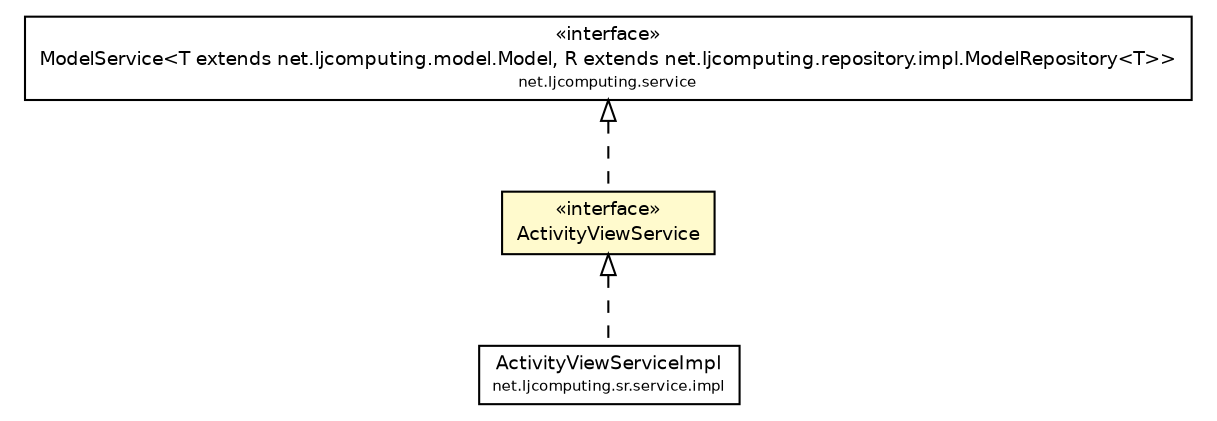 #!/usr/local/bin/dot
#
# Class diagram 
# Generated by UMLGraph version R5_6 (http://www.umlgraph.org/)
#

digraph G {
	edge [fontname="Helvetica",fontsize=10,labelfontname="Helvetica",labelfontsize=10];
	node [fontname="Helvetica",fontsize=10,shape=plaintext];
	nodesep=0.25;
	ranksep=0.5;
	// net.ljcomputing.sr.service.ActivityViewService
	c70 [label=<<table title="net.ljcomputing.sr.service.ActivityViewService" border="0" cellborder="1" cellspacing="0" cellpadding="2" port="p" bgcolor="lemonChiffon" href="./ActivityViewService.html">
		<tr><td><table border="0" cellspacing="0" cellpadding="1">
<tr><td align="center" balign="center"> &#171;interface&#187; </td></tr>
<tr><td align="center" balign="center"> ActivityViewService </td></tr>
		</table></td></tr>
		</table>>, URL="./ActivityViewService.html", fontname="Helvetica", fontcolor="black", fontsize=9.0];
	// net.ljcomputing.sr.service.impl.ActivityViewServiceImpl
	c75 [label=<<table title="net.ljcomputing.sr.service.impl.ActivityViewServiceImpl" border="0" cellborder="1" cellspacing="0" cellpadding="2" port="p" href="./impl/ActivityViewServiceImpl.html">
		<tr><td><table border="0" cellspacing="0" cellpadding="1">
<tr><td align="center" balign="center"> ActivityViewServiceImpl </td></tr>
<tr><td align="center" balign="center"><font point-size="7.0"> net.ljcomputing.sr.service.impl </font></td></tr>
		</table></td></tr>
		</table>>, URL="./impl/ActivityViewServiceImpl.html", fontname="Helvetica", fontcolor="black", fontsize=9.0];
	//net.ljcomputing.sr.service.ActivityViewService implements net.ljcomputing.service.ModelService<T extends net.ljcomputing.model.Model, R extends net.ljcomputing.repository.impl.ModelRepository<T>>
	c80:p -> c70:p [dir=back,arrowtail=empty,style=dashed];
	//net.ljcomputing.sr.service.impl.ActivityViewServiceImpl implements net.ljcomputing.sr.service.ActivityViewService
	c70:p -> c75:p [dir=back,arrowtail=empty,style=dashed];
	// net.ljcomputing.service.ModelService<T extends net.ljcomputing.model.Model, R extends net.ljcomputing.repository.impl.ModelRepository<T>>
	c80 [label=<<table title="net.ljcomputing.service.ModelService" border="0" cellborder="1" cellspacing="0" cellpadding="2" port="p">
		<tr><td><table border="0" cellspacing="0" cellpadding="1">
<tr><td align="center" balign="center"> &#171;interface&#187; </td></tr>
<tr><td align="center" balign="center"> ModelService&lt;T extends net.ljcomputing.model.Model, R extends net.ljcomputing.repository.impl.ModelRepository&lt;T&gt;&gt; </td></tr>
<tr><td align="center" balign="center"><font point-size="7.0"> net.ljcomputing.service </font></td></tr>
		</table></td></tr>
		</table>>, URL="null", fontname="Helvetica", fontcolor="black", fontsize=9.0];
}

